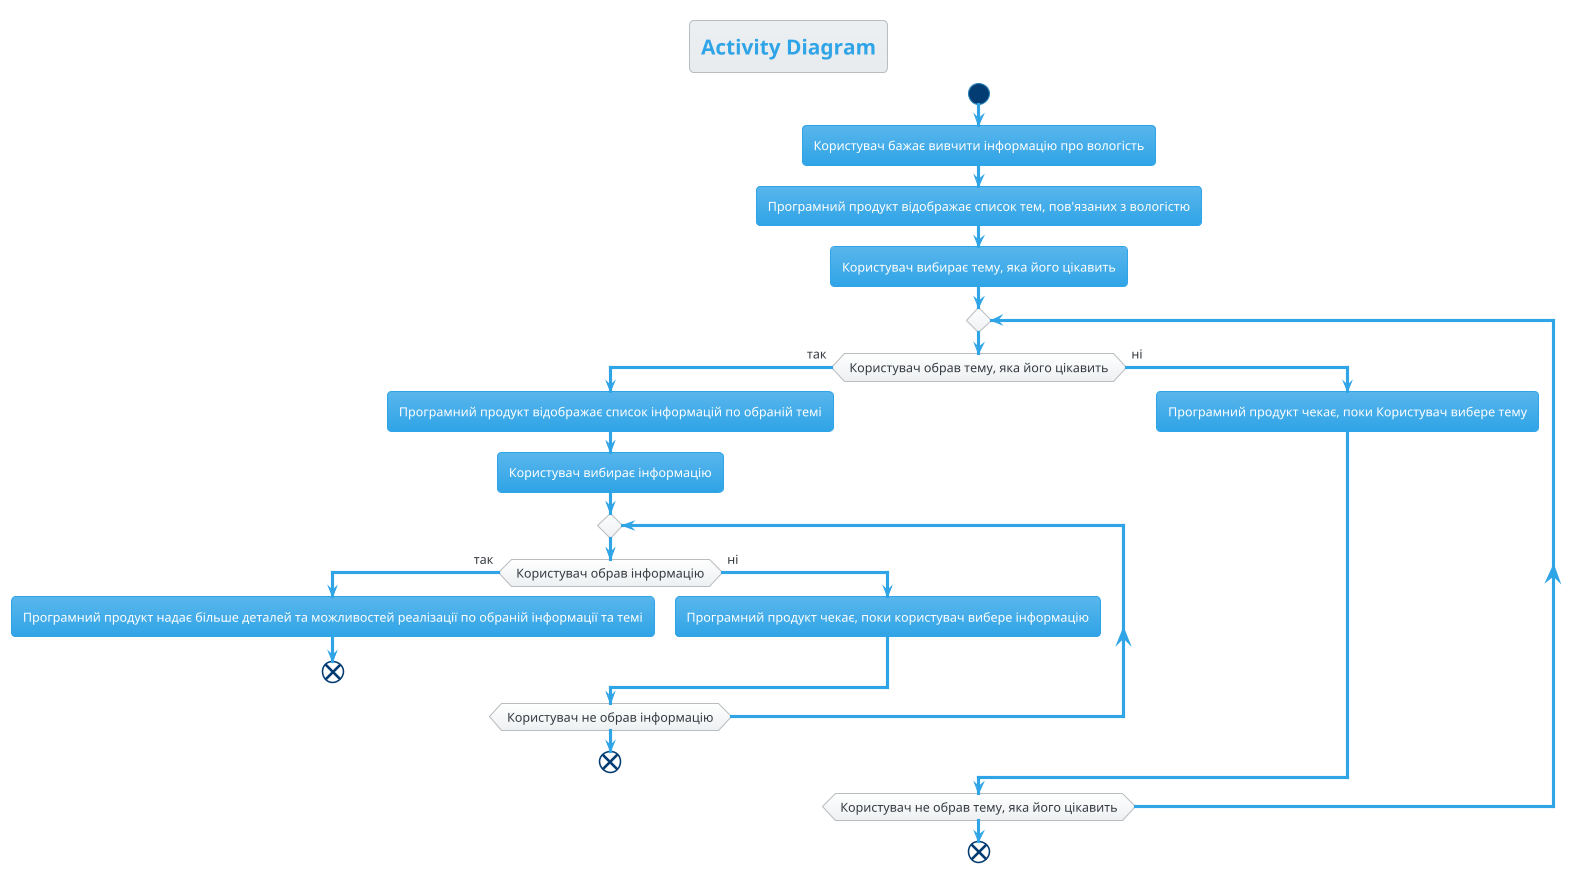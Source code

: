 @startuml
!theme cerulean

title Activity Diagram

start
:Користувач бажає вивчити інформацію про вологість;
:Програмний продукт відображає список тем, пов'язаних з вологістю;
:Користувач вибирає тему, яка його цікавить;
repeat
  if (Користувач обрав тему, яка його цікавить) then (так)
    :Програмний продукт відображає список інформацій по обраній темі;
    :Користувач вибирає інформацію;
    repeat
      if (Користувач обрав інформацію) then (так)
        :Програмний продукт надає більше деталей та можливостей реалізації по обраній інформації та темі;
      end
      else (ні)
        :Програмний продукт чекає, поки користувач вибере інформацію;
      endif
    repeat while (Користувач не обрав інформацію)
    end
  else (ні)
  :Програмний продукт чекає, поки Користувач вибере тему;
  endif
repeat while (Користувач не обрав тему, яка його цікавить)
end
@enduml
